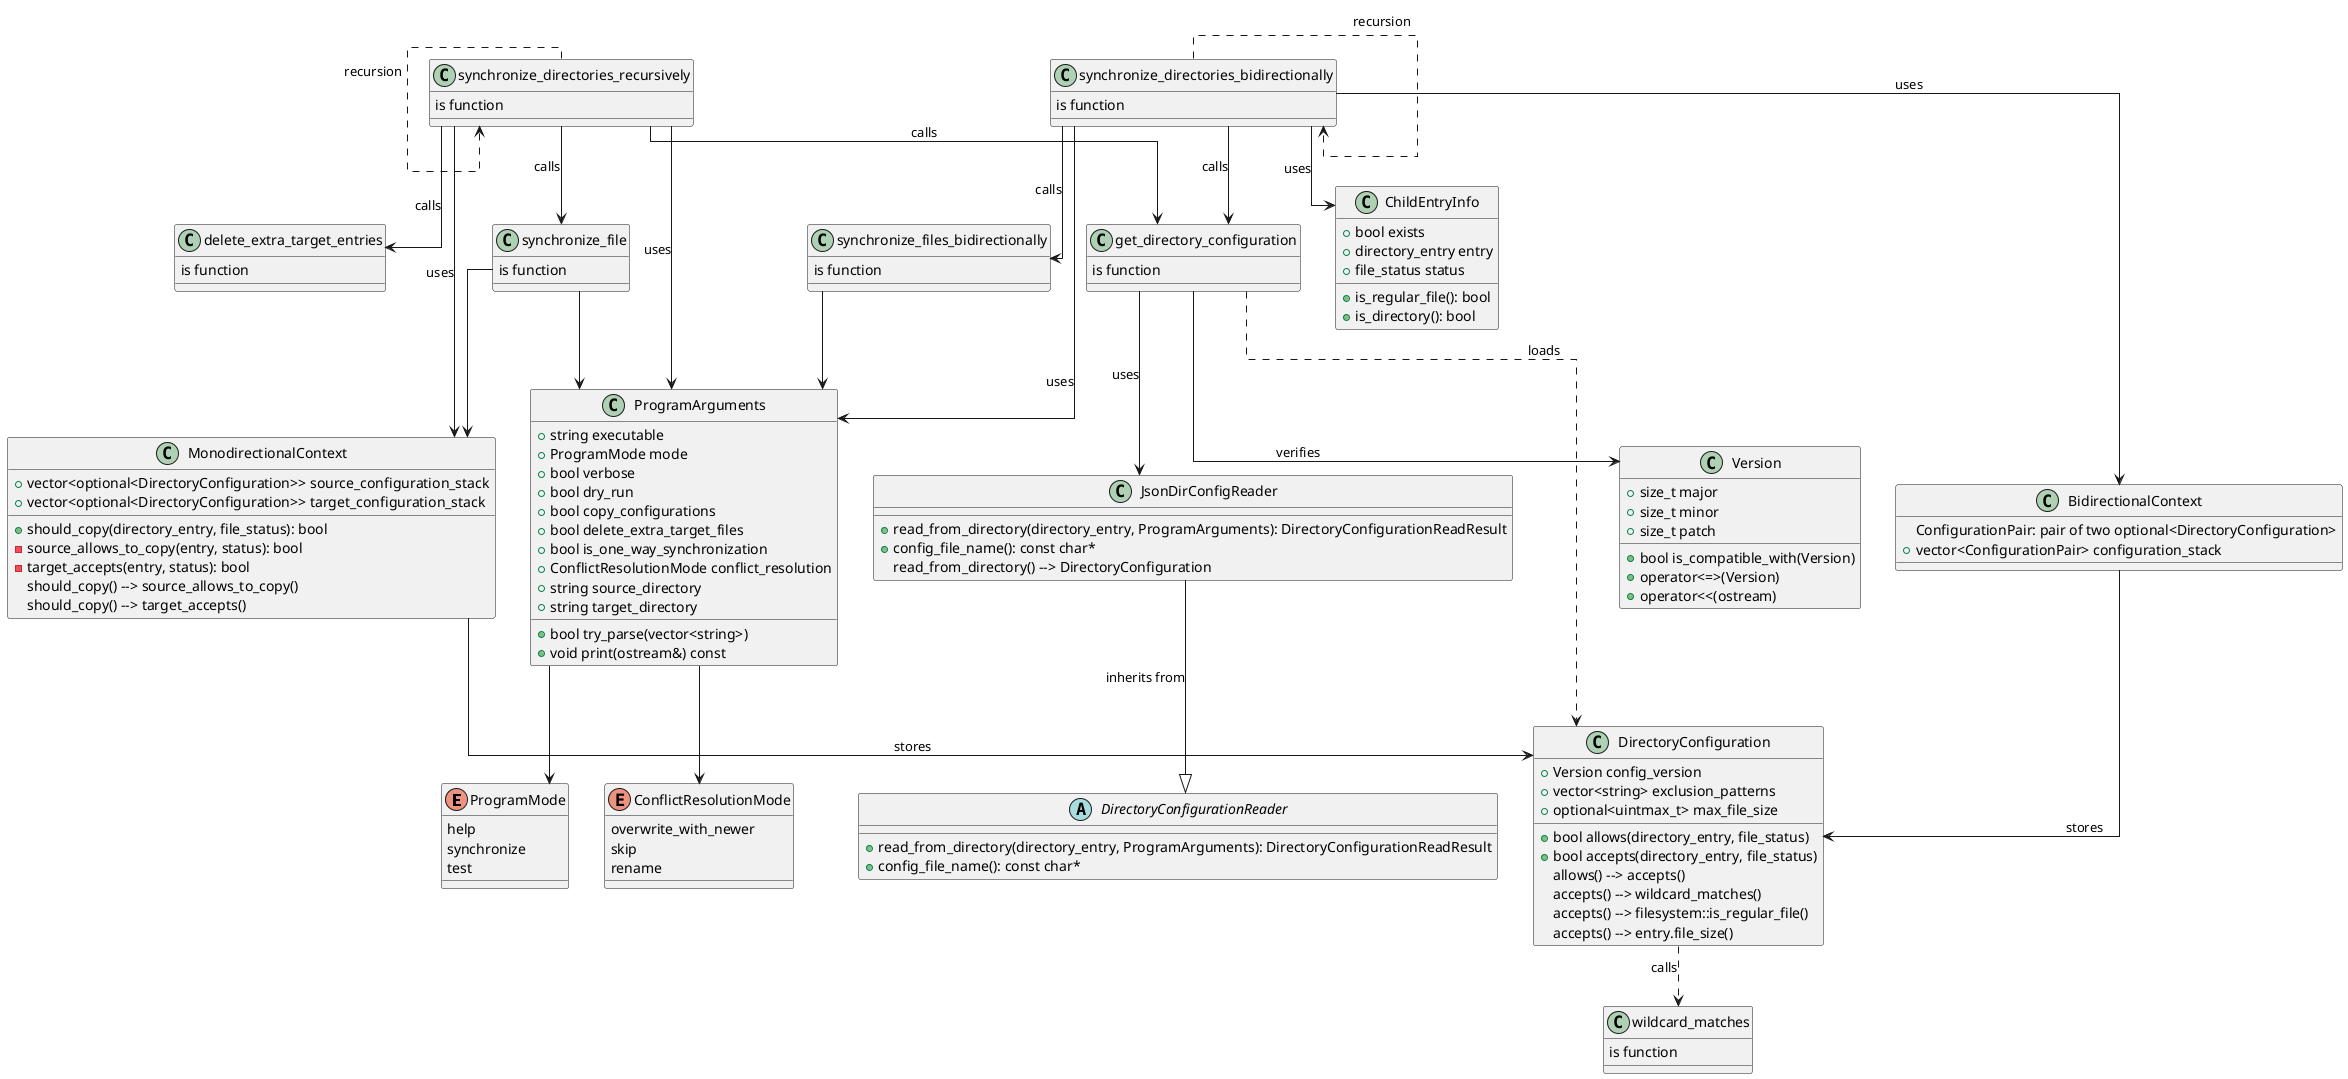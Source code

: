 @startuml
'skinparam classAttributeIconSize 0
'skinparam defaultTextAlignment left
skinparam linetype ortho

' ==== ENUMS AND SUPPORT TYPES ====
enum ProgramMode {
    help
    synchronize
    test
}

enum ConflictResolutionMode {
    overwrite_with_newer
    skip
    rename
}

class ProgramArguments {
    +string executable
    +ProgramMode mode
    +bool verbose
    +bool dry_run
    +bool copy_configurations
    +bool delete_extra_target_files
    +bool is_one_way_synchronization
    +ConflictResolutionMode conflict_resolution
    +string source_directory
    +string target_directory
    +bool try_parse(vector<string>)
    +void print(ostream&) const
}

class DirectoryConfiguration {
    +Version config_version
    +vector<string> exclusion_patterns
    +optional<uintmax_t> max_file_size
    +bool allows(directory_entry, file_status)
    +bool accepts(directory_entry, file_status)
}

class Version {
    +size_t major
    +size_t minor
    +size_t patch
    +bool is_compatible_with(Version)
    +operator<=>(Version)
    +operator<<(ostream)
}

class wildcard_matches {
    is function
}


class DirectoryConfigurationReader {
    +read_from_directory(directory_entry, ProgramArguments): DirectoryConfigurationReadResult
    +config_file_name(): const char*
}

abstract DirectoryConfigurationReader

class JsonDirConfigReader {
    +read_from_directory(directory_entry, ProgramArguments): DirectoryConfigurationReadResult
    +config_file_name(): const char*
}

JsonDirConfigReader --|> DirectoryConfigurationReader : inherits from

class MonodirectionalContext {
    +vector<optional<DirectoryConfiguration>> source_configuration_stack
    +vector<optional<DirectoryConfiguration>> target_configuration_stack
    +should_copy(directory_entry, file_status): bool
    -source_allows_to_copy(entry, status): bool
    -target_accepts(entry, status): bool
}

class BidirectionalContext {
    ConfigurationPair: pair of two optional<DirectoryConfiguration>
    +vector<ConfigurationPair> configuration_stack
}

class ChildEntryInfo {
    +bool exists
    +directory_entry entry
    +file_status status
    +is_regular_file(): bool
    +is_directory(): bool
}

' ==== FUNCTIONS AS CLASS ICONS ====
class synchronize_directories_recursively {
    is function
}
class synchronize_directories_bidirectionally {
    is function
}
class synchronize_file {
    is function
}
class synchronize_files_bidirectionally {
    is function
}
class delete_extra_target_entries {
    is function
}
class get_directory_configuration {
    is function
}

' ==== STRUCT RELATIONSHIPS ====

DirectoryConfiguration ..> wildcard_matches : calls

MonodirectionalContext --> DirectoryConfiguration : stores
BidirectionalContext --> DirectoryConfiguration : stores

ProgramArguments --> ProgramMode
ProgramArguments --> ConflictResolutionMode

' ==== FUNCTION RELATIONSHIPS ====

get_directory_configuration ..> DirectoryConfiguration : loads
get_directory_configuration --> JsonDirConfigReader : uses
get_directory_configuration --> Version : verifies

DirectoryConfiguration : allows() --> accepts()
DirectoryConfiguration : accepts() --> wildcard_matches()
DirectoryConfiguration : accepts() --> filesystem::is_regular_file()
DirectoryConfiguration : accepts() --> entry.file_size()

MonodirectionalContext : should_copy() --> source_allows_to_copy()
MonodirectionalContext : should_copy() --> target_accepts()

JsonDirConfigReader : read_from_directory() --> DirectoryConfiguration

synchronize_directories_recursively --> ProgramArguments : uses
synchronize_directories_recursively --> MonodirectionalContext : uses
synchronize_directories_recursively --> synchronize_file : calls
synchronize_directories_recursively --> delete_extra_target_entries : calls
synchronize_directories_recursively --> get_directory_configuration : calls
synchronize_directories_recursively ..> synchronize_directories_recursively : recursion

synchronize_file --> ProgramArguments
synchronize_file --> MonodirectionalContext

synchronize_directories_bidirectionally --> ProgramArguments : uses
synchronize_directories_bidirectionally --> BidirectionalContext : uses
synchronize_directories_bidirectionally --> synchronize_files_bidirectionally : calls
synchronize_directories_bidirectionally --> ChildEntryInfo : uses
synchronize_directories_bidirectionally --> get_directory_configuration : calls
synchronize_directories_bidirectionally ..> synchronize_directories_bidirectionally : recursion

synchronize_files_bidirectionally --> ProgramArguments

@enduml
